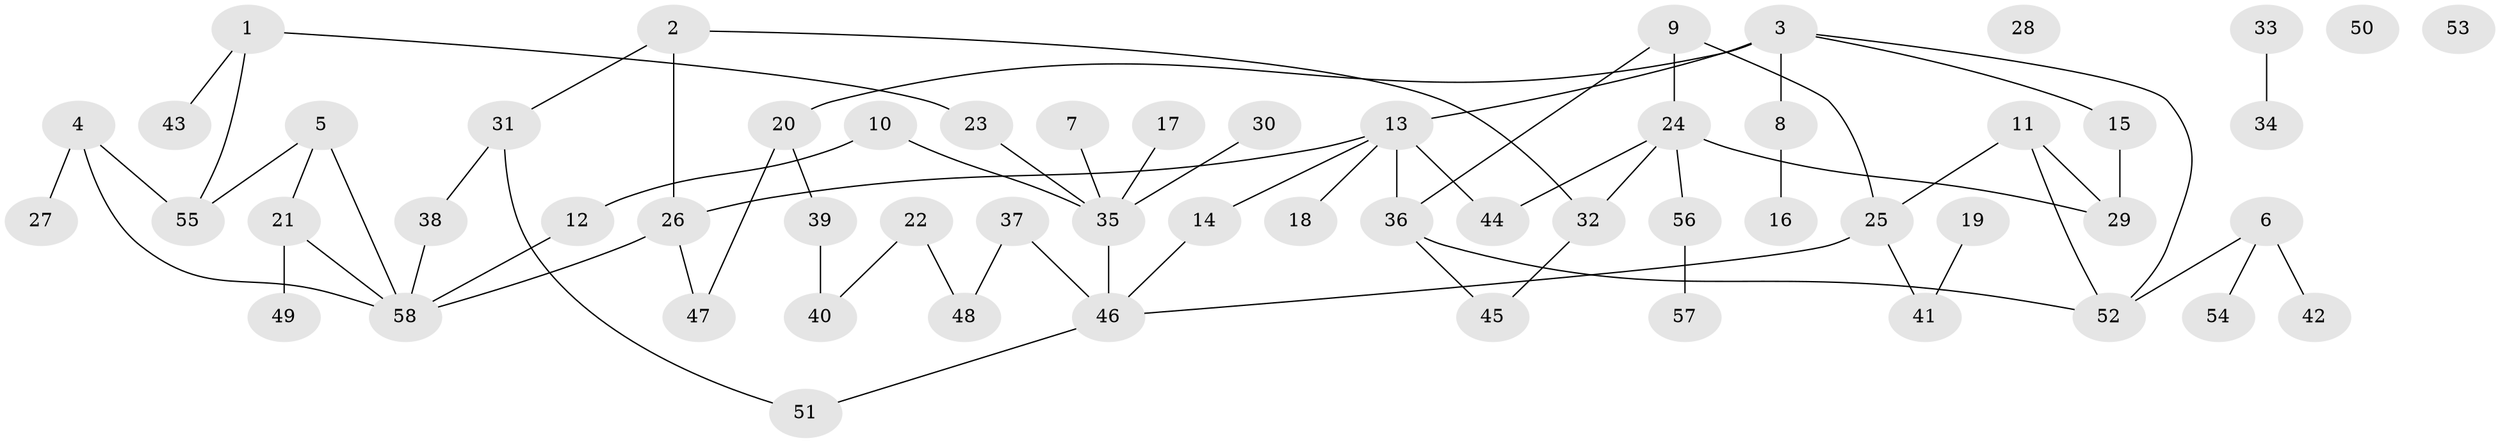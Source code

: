 // coarse degree distribution, {3: 0.10810810810810811, 4: 0.02702702702702703, 7: 0.02702702702702703, 2: 0.2702702702702703, 1: 0.2702702702702703, 5: 0.08108108108108109, 6: 0.08108108108108109, 8: 0.02702702702702703, 0: 0.10810810810810811}
// Generated by graph-tools (version 1.1) at 2025/23/03/03/25 07:23:28]
// undirected, 58 vertices, 69 edges
graph export_dot {
graph [start="1"]
  node [color=gray90,style=filled];
  1;
  2;
  3;
  4;
  5;
  6;
  7;
  8;
  9;
  10;
  11;
  12;
  13;
  14;
  15;
  16;
  17;
  18;
  19;
  20;
  21;
  22;
  23;
  24;
  25;
  26;
  27;
  28;
  29;
  30;
  31;
  32;
  33;
  34;
  35;
  36;
  37;
  38;
  39;
  40;
  41;
  42;
  43;
  44;
  45;
  46;
  47;
  48;
  49;
  50;
  51;
  52;
  53;
  54;
  55;
  56;
  57;
  58;
  1 -- 23;
  1 -- 43;
  1 -- 55;
  2 -- 26;
  2 -- 31;
  2 -- 32;
  3 -- 8;
  3 -- 13;
  3 -- 15;
  3 -- 20;
  3 -- 52;
  4 -- 27;
  4 -- 55;
  4 -- 58;
  5 -- 21;
  5 -- 55;
  5 -- 58;
  6 -- 42;
  6 -- 52;
  6 -- 54;
  7 -- 35;
  8 -- 16;
  9 -- 24;
  9 -- 25;
  9 -- 36;
  10 -- 12;
  10 -- 35;
  11 -- 25;
  11 -- 29;
  11 -- 52;
  12 -- 58;
  13 -- 14;
  13 -- 18;
  13 -- 26;
  13 -- 36;
  13 -- 44;
  14 -- 46;
  15 -- 29;
  17 -- 35;
  19 -- 41;
  20 -- 39;
  20 -- 47;
  21 -- 49;
  21 -- 58;
  22 -- 40;
  22 -- 48;
  23 -- 35;
  24 -- 29;
  24 -- 32;
  24 -- 44;
  24 -- 56;
  25 -- 41;
  25 -- 46;
  26 -- 47;
  26 -- 58;
  30 -- 35;
  31 -- 38;
  31 -- 51;
  32 -- 45;
  33 -- 34;
  35 -- 46;
  36 -- 45;
  36 -- 52;
  37 -- 46;
  37 -- 48;
  38 -- 58;
  39 -- 40;
  46 -- 51;
  56 -- 57;
}
